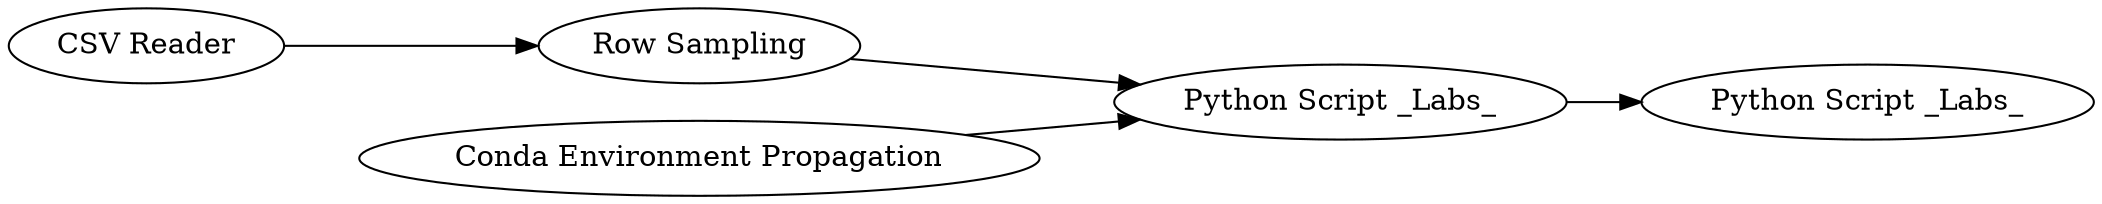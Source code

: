 digraph {
	1956 -> 1962
	1962 -> 1957
	1963 -> 1957
	1957 -> 1958
	1958 [label="Python Script _Labs_"]
	1956 [label="CSV Reader"]
	1962 [label="Row Sampling"]
	1957 [label="Python Script _Labs_"]
	1963 [label="Conda Environment Propagation"]
	rankdir=LR
}
